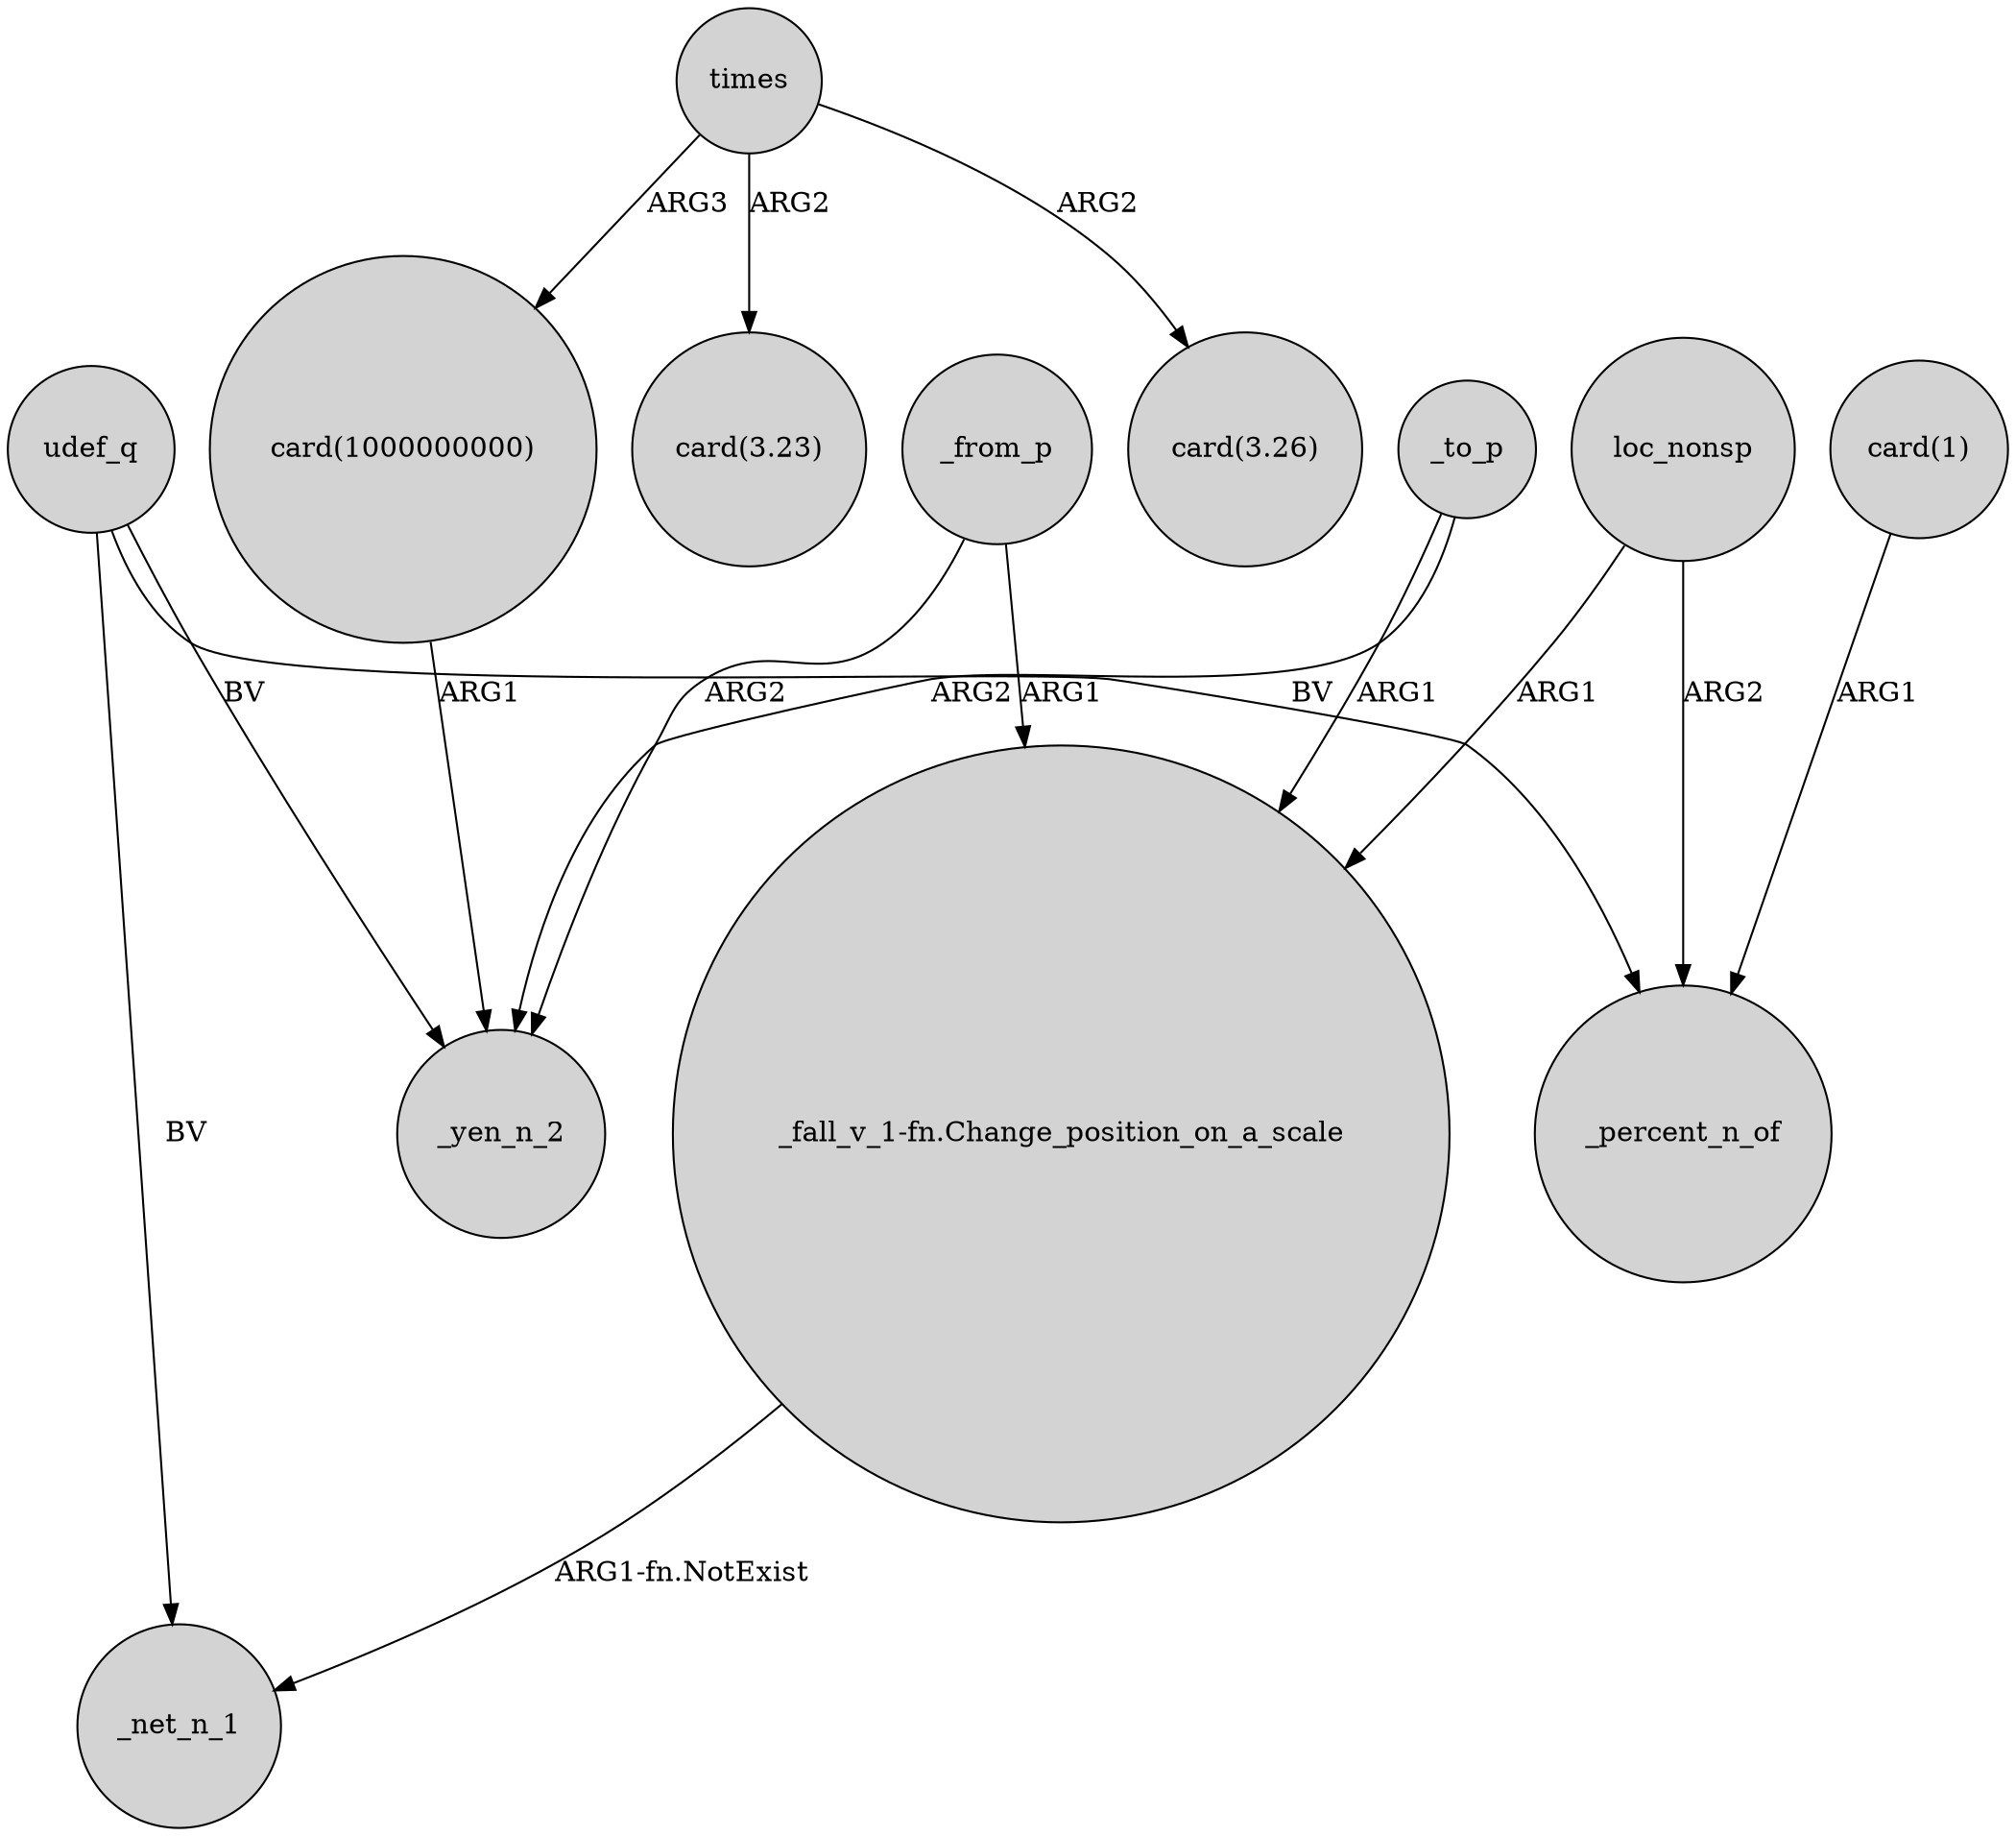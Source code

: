 digraph {
	node [shape=circle style=filled]
	udef_q -> _net_n_1 [label=BV]
	"card(1)" -> _percent_n_of [label=ARG1]
	_to_p -> _yen_n_2 [label=ARG2]
	times -> "card(3.23)" [label=ARG2]
	udef_q -> _yen_n_2 [label=BV]
	loc_nonsp -> "_fall_v_1-fn.Change_position_on_a_scale" [label=ARG1]
	"_fall_v_1-fn.Change_position_on_a_scale" -> _net_n_1 [label="ARG1-fn.NotExist"]
	"card(1000000000)" -> _yen_n_2 [label=ARG1]
	times -> "card(1000000000)" [label=ARG3]
	loc_nonsp -> _percent_n_of [label=ARG2]
	udef_q -> _percent_n_of [label=BV]
	_from_p -> _yen_n_2 [label=ARG2]
	times -> "card(3.26)" [label=ARG2]
	_from_p -> "_fall_v_1-fn.Change_position_on_a_scale" [label=ARG1]
	_to_p -> "_fall_v_1-fn.Change_position_on_a_scale" [label=ARG1]
}
